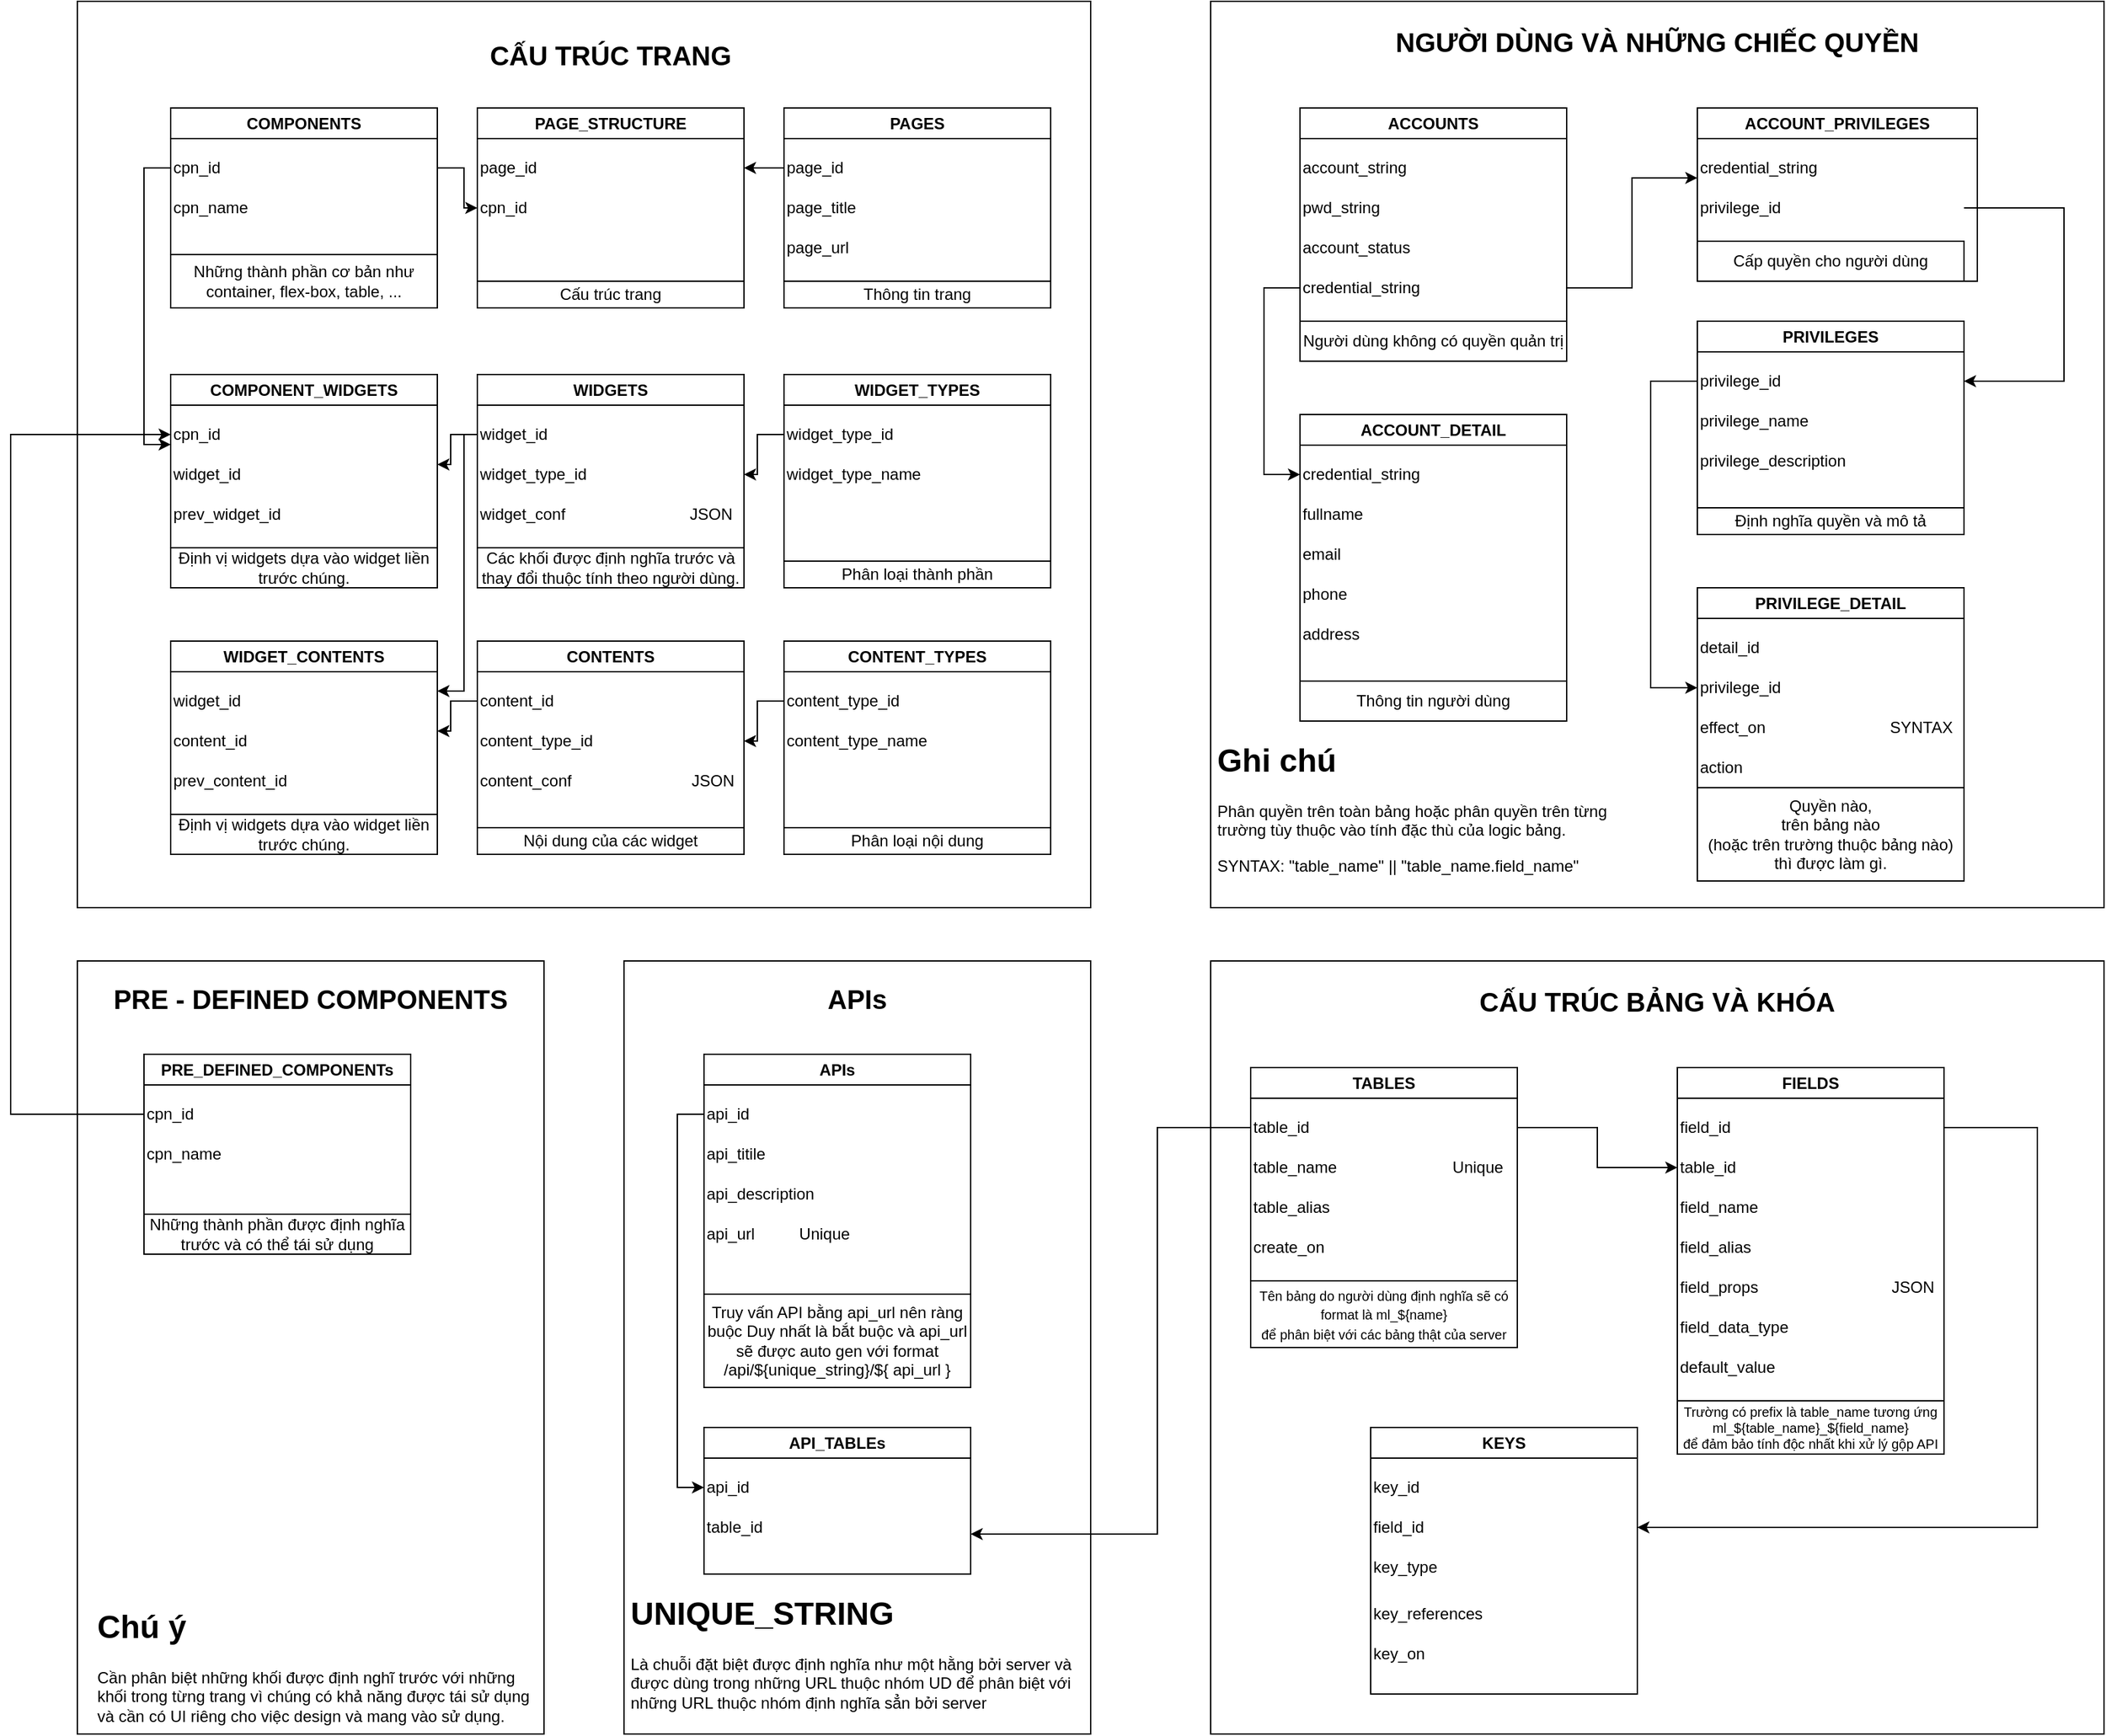<mxfile version="20.8.4" type="github">
  <diagram id="C5RBs43oDa-KdzZeNtuy" name="Page-1">
    <mxGraphModel dx="2199" dy="2005" grid="1" gridSize="10" guides="1" tooltips="1" connect="1" arrows="1" fold="1" page="1" pageScale="1" pageWidth="827" pageHeight="1169" math="0" shadow="0">
      <root>
        <mxCell id="WIyWlLk6GJQsqaUBKTNV-0" />
        <mxCell id="WIyWlLk6GJQsqaUBKTNV-1" parent="WIyWlLk6GJQsqaUBKTNV-0" />
        <mxCell id="a6kdlHemP9lZWiBOAB_l-160" value="" style="rounded=0;whiteSpace=wrap;html=1;fontSize=12;" vertex="1" parent="WIyWlLk6GJQsqaUBKTNV-1">
          <mxGeometry x="-130" y="240" width="350" height="580" as="geometry" />
        </mxCell>
        <mxCell id="a6kdlHemP9lZWiBOAB_l-100" value="" style="rounded=0;whiteSpace=wrap;html=1;fontSize=12;" vertex="1" parent="WIyWlLk6GJQsqaUBKTNV-1">
          <mxGeometry x="720" y="-480" width="670" height="680" as="geometry" />
        </mxCell>
        <mxCell id="a6kdlHemP9lZWiBOAB_l-58" value="" style="rounded=0;whiteSpace=wrap;html=1;" vertex="1" parent="WIyWlLk6GJQsqaUBKTNV-1">
          <mxGeometry x="-130" y="-480" width="760" height="680" as="geometry" />
        </mxCell>
        <mxCell id="a6kdlHemP9lZWiBOAB_l-1" value="PAGES" style="swimlane;whiteSpace=wrap;html=1;" vertex="1" parent="WIyWlLk6GJQsqaUBKTNV-1">
          <mxGeometry x="400" y="-400" width="200" height="130" as="geometry" />
        </mxCell>
        <mxCell id="a6kdlHemP9lZWiBOAB_l-2" value="page_id" style="text;html=1;strokeColor=none;fillColor=none;align=left;verticalAlign=middle;whiteSpace=wrap;rounded=0;" vertex="1" parent="a6kdlHemP9lZWiBOAB_l-1">
          <mxGeometry y="30" width="190" height="30" as="geometry" />
        </mxCell>
        <mxCell id="a6kdlHemP9lZWiBOAB_l-4" value="page_title" style="text;html=1;strokeColor=none;fillColor=none;align=left;verticalAlign=middle;whiteSpace=wrap;rounded=0;" vertex="1" parent="a6kdlHemP9lZWiBOAB_l-1">
          <mxGeometry y="60" width="190" height="30" as="geometry" />
        </mxCell>
        <mxCell id="a6kdlHemP9lZWiBOAB_l-5" value="page_url" style="text;html=1;strokeColor=none;fillColor=none;align=left;verticalAlign=middle;whiteSpace=wrap;rounded=0;" vertex="1" parent="a6kdlHemP9lZWiBOAB_l-1">
          <mxGeometry y="90" width="190" height="30" as="geometry" />
        </mxCell>
        <mxCell id="a6kdlHemP9lZWiBOAB_l-7" value="Thông tin trang" style="rounded=0;whiteSpace=wrap;html=1;" vertex="1" parent="WIyWlLk6GJQsqaUBKTNV-1">
          <mxGeometry x="400" y="-270" width="200" height="20" as="geometry" />
        </mxCell>
        <mxCell id="a6kdlHemP9lZWiBOAB_l-8" value="COMPONENTS" style="swimlane;whiteSpace=wrap;html=1;" vertex="1" parent="WIyWlLk6GJQsqaUBKTNV-1">
          <mxGeometry x="-60" y="-400" width="200" height="150" as="geometry" />
        </mxCell>
        <mxCell id="a6kdlHemP9lZWiBOAB_l-9" value="cpn_id" style="text;html=1;strokeColor=none;fillColor=none;align=left;verticalAlign=middle;whiteSpace=wrap;rounded=0;" vertex="1" parent="a6kdlHemP9lZWiBOAB_l-8">
          <mxGeometry y="30" width="200" height="30" as="geometry" />
        </mxCell>
        <mxCell id="a6kdlHemP9lZWiBOAB_l-10" value="cpn_name" style="text;html=1;strokeColor=none;fillColor=none;align=left;verticalAlign=middle;whiteSpace=wrap;rounded=0;" vertex="1" parent="a6kdlHemP9lZWiBOAB_l-8">
          <mxGeometry y="60" width="60" height="30" as="geometry" />
        </mxCell>
        <mxCell id="a6kdlHemP9lZWiBOAB_l-11" value="Những thành phần cơ bản như container, flex-box, table, ..." style="rounded=0;whiteSpace=wrap;html=1;" vertex="1" parent="WIyWlLk6GJQsqaUBKTNV-1">
          <mxGeometry x="-60" y="-290" width="200" height="40" as="geometry" />
        </mxCell>
        <mxCell id="a6kdlHemP9lZWiBOAB_l-12" value="COMPONENT_WIDGETS" style="swimlane;whiteSpace=wrap;html=1;" vertex="1" parent="WIyWlLk6GJQsqaUBKTNV-1">
          <mxGeometry x="-60" y="-200" width="200" height="160" as="geometry" />
        </mxCell>
        <mxCell id="a6kdlHemP9lZWiBOAB_l-13" value="cpn_id" style="text;html=1;strokeColor=none;fillColor=none;align=left;verticalAlign=middle;whiteSpace=wrap;rounded=0;" vertex="1" parent="a6kdlHemP9lZWiBOAB_l-12">
          <mxGeometry y="30" width="200" height="30" as="geometry" />
        </mxCell>
        <mxCell id="a6kdlHemP9lZWiBOAB_l-14" value="widget_id" style="text;html=1;strokeColor=none;fillColor=none;align=left;verticalAlign=middle;whiteSpace=wrap;rounded=0;" vertex="1" parent="a6kdlHemP9lZWiBOAB_l-12">
          <mxGeometry y="60" width="200" height="30" as="geometry" />
        </mxCell>
        <mxCell id="a6kdlHemP9lZWiBOAB_l-27" value="prev_widget_id" style="text;html=1;strokeColor=none;fillColor=none;align=left;verticalAlign=middle;whiteSpace=wrap;rounded=0;" vertex="1" parent="a6kdlHemP9lZWiBOAB_l-12">
          <mxGeometry y="90" width="200" height="30" as="geometry" />
        </mxCell>
        <mxCell id="a6kdlHemP9lZWiBOAB_l-28" value="Định vị widgets dựa vào widget liền trước chúng." style="rounded=0;whiteSpace=wrap;html=1;" vertex="1" parent="a6kdlHemP9lZWiBOAB_l-12">
          <mxGeometry y="130" width="200" height="30" as="geometry" />
        </mxCell>
        <mxCell id="a6kdlHemP9lZWiBOAB_l-16" value="WIDGETS" style="swimlane;whiteSpace=wrap;html=1;" vertex="1" parent="WIyWlLk6GJQsqaUBKTNV-1">
          <mxGeometry x="170" y="-200" width="200" height="160" as="geometry" />
        </mxCell>
        <mxCell id="a6kdlHemP9lZWiBOAB_l-17" value="widget_id" style="text;html=1;strokeColor=none;fillColor=none;align=left;verticalAlign=middle;whiteSpace=wrap;rounded=0;" vertex="1" parent="a6kdlHemP9lZWiBOAB_l-16">
          <mxGeometry y="30" width="200" height="30" as="geometry" />
        </mxCell>
        <mxCell id="a6kdlHemP9lZWiBOAB_l-18" value="widget_type_id" style="text;html=1;strokeColor=none;fillColor=none;align=left;verticalAlign=middle;whiteSpace=wrap;rounded=0;" vertex="1" parent="a6kdlHemP9lZWiBOAB_l-16">
          <mxGeometry y="60" width="200" height="30" as="geometry" />
        </mxCell>
        <mxCell id="a6kdlHemP9lZWiBOAB_l-19" value="widget_conf&amp;nbsp; &amp;nbsp; &amp;nbsp; &amp;nbsp; &amp;nbsp; &amp;nbsp; &amp;nbsp; &amp;nbsp; &amp;nbsp; &amp;nbsp; &amp;nbsp; &amp;nbsp; &amp;nbsp; &amp;nbsp; JSON" style="text;html=1;strokeColor=none;fillColor=none;align=left;verticalAlign=middle;whiteSpace=wrap;rounded=0;" vertex="1" parent="a6kdlHemP9lZWiBOAB_l-16">
          <mxGeometry y="90" width="200" height="30" as="geometry" />
        </mxCell>
        <mxCell id="a6kdlHemP9lZWiBOAB_l-37" value="Các khối được định nghĩa trước và thay đổi thuộc tính theo người dùng." style="rounded=0;whiteSpace=wrap;html=1;" vertex="1" parent="a6kdlHemP9lZWiBOAB_l-16">
          <mxGeometry y="130" width="200" height="30" as="geometry" />
        </mxCell>
        <mxCell id="a6kdlHemP9lZWiBOAB_l-20" value="WIDGET_TYPES" style="swimlane;whiteSpace=wrap;html=1;" vertex="1" parent="WIyWlLk6GJQsqaUBKTNV-1">
          <mxGeometry x="400" y="-200" width="200" height="160" as="geometry" />
        </mxCell>
        <mxCell id="a6kdlHemP9lZWiBOAB_l-21" value="widget_type_id" style="text;html=1;strokeColor=none;fillColor=none;align=left;verticalAlign=middle;whiteSpace=wrap;rounded=0;" vertex="1" parent="a6kdlHemP9lZWiBOAB_l-20">
          <mxGeometry y="30" width="200" height="30" as="geometry" />
        </mxCell>
        <mxCell id="a6kdlHemP9lZWiBOAB_l-22" value="widget_type_name" style="text;html=1;strokeColor=none;fillColor=none;align=left;verticalAlign=middle;whiteSpace=wrap;rounded=0;" vertex="1" parent="a6kdlHemP9lZWiBOAB_l-20">
          <mxGeometry y="60" width="200" height="30" as="geometry" />
        </mxCell>
        <mxCell id="a6kdlHemP9lZWiBOAB_l-25" value="Phân loại thành phần" style="rounded=0;whiteSpace=wrap;html=1;" vertex="1" parent="a6kdlHemP9lZWiBOAB_l-20">
          <mxGeometry y="140" width="200" height="20" as="geometry" />
        </mxCell>
        <mxCell id="a6kdlHemP9lZWiBOAB_l-29" value="PAGE_STRUCTURE" style="swimlane;whiteSpace=wrap;html=1;" vertex="1" parent="WIyWlLk6GJQsqaUBKTNV-1">
          <mxGeometry x="170" y="-400" width="200" height="150" as="geometry" />
        </mxCell>
        <mxCell id="a6kdlHemP9lZWiBOAB_l-30" value="page_id" style="text;html=1;strokeColor=none;fillColor=none;align=left;verticalAlign=middle;whiteSpace=wrap;rounded=0;" vertex="1" parent="a6kdlHemP9lZWiBOAB_l-29">
          <mxGeometry y="30" width="200" height="30" as="geometry" />
        </mxCell>
        <mxCell id="a6kdlHemP9lZWiBOAB_l-31" value="cpn_id" style="text;html=1;strokeColor=none;fillColor=none;align=left;verticalAlign=middle;whiteSpace=wrap;rounded=0;" vertex="1" parent="a6kdlHemP9lZWiBOAB_l-29">
          <mxGeometry y="60" width="200" height="30" as="geometry" />
        </mxCell>
        <mxCell id="a6kdlHemP9lZWiBOAB_l-62" value="Cấu trúc trang" style="rounded=0;whiteSpace=wrap;html=1;" vertex="1" parent="a6kdlHemP9lZWiBOAB_l-29">
          <mxGeometry y="130" width="200" height="20" as="geometry" />
        </mxCell>
        <mxCell id="a6kdlHemP9lZWiBOAB_l-32" value="CONTENTS" style="swimlane;whiteSpace=wrap;html=1;" vertex="1" parent="WIyWlLk6GJQsqaUBKTNV-1">
          <mxGeometry x="170" width="200" height="160" as="geometry" />
        </mxCell>
        <mxCell id="a6kdlHemP9lZWiBOAB_l-33" value="content_id" style="text;html=1;strokeColor=none;fillColor=none;align=left;verticalAlign=middle;whiteSpace=wrap;rounded=0;" vertex="1" parent="a6kdlHemP9lZWiBOAB_l-32">
          <mxGeometry y="30" width="200" height="30" as="geometry" />
        </mxCell>
        <mxCell id="a6kdlHemP9lZWiBOAB_l-34" value="content_type_id" style="text;html=1;strokeColor=none;fillColor=none;align=left;verticalAlign=middle;whiteSpace=wrap;rounded=0;" vertex="1" parent="a6kdlHemP9lZWiBOAB_l-32">
          <mxGeometry y="60" width="200" height="30" as="geometry" />
        </mxCell>
        <mxCell id="a6kdlHemP9lZWiBOAB_l-35" value="content_conf&amp;nbsp; &amp;nbsp; &amp;nbsp; &amp;nbsp; &amp;nbsp; &amp;nbsp; &amp;nbsp; &amp;nbsp; &amp;nbsp; &amp;nbsp; &amp;nbsp; &amp;nbsp; &amp;nbsp; &amp;nbsp;JSON" style="text;html=1;strokeColor=none;fillColor=none;align=left;verticalAlign=middle;whiteSpace=wrap;rounded=0;" vertex="1" parent="a6kdlHemP9lZWiBOAB_l-32">
          <mxGeometry y="90" width="200" height="30" as="geometry" />
        </mxCell>
        <mxCell id="a6kdlHemP9lZWiBOAB_l-43" value="Nội dung của các widget" style="rounded=0;whiteSpace=wrap;html=1;" vertex="1" parent="a6kdlHemP9lZWiBOAB_l-32">
          <mxGeometry y="140" width="200" height="20" as="geometry" />
        </mxCell>
        <mxCell id="a6kdlHemP9lZWiBOAB_l-38" value="CONTENT_TYPES" style="swimlane;whiteSpace=wrap;html=1;" vertex="1" parent="WIyWlLk6GJQsqaUBKTNV-1">
          <mxGeometry x="400" width="200" height="160" as="geometry" />
        </mxCell>
        <mxCell id="a6kdlHemP9lZWiBOAB_l-39" value="content_type_id" style="text;html=1;strokeColor=none;fillColor=none;align=left;verticalAlign=middle;whiteSpace=wrap;rounded=0;" vertex="1" parent="a6kdlHemP9lZWiBOAB_l-38">
          <mxGeometry y="30" width="200" height="30" as="geometry" />
        </mxCell>
        <mxCell id="a6kdlHemP9lZWiBOAB_l-40" value="content_type_name" style="text;html=1;strokeColor=none;fillColor=none;align=left;verticalAlign=middle;whiteSpace=wrap;rounded=0;" vertex="1" parent="a6kdlHemP9lZWiBOAB_l-38">
          <mxGeometry y="60" width="200" height="30" as="geometry" />
        </mxCell>
        <mxCell id="a6kdlHemP9lZWiBOAB_l-41" value="Phân loại nội dung" style="rounded=0;whiteSpace=wrap;html=1;" vertex="1" parent="a6kdlHemP9lZWiBOAB_l-38">
          <mxGeometry y="140" width="200" height="20" as="geometry" />
        </mxCell>
        <mxCell id="a6kdlHemP9lZWiBOAB_l-44" value="WIDGET_CONTENTS" style="swimlane;whiteSpace=wrap;html=1;" vertex="1" parent="WIyWlLk6GJQsqaUBKTNV-1">
          <mxGeometry x="-60" width="200" height="160" as="geometry" />
        </mxCell>
        <mxCell id="a6kdlHemP9lZWiBOAB_l-45" value="widget_id" style="text;html=1;strokeColor=none;fillColor=none;align=left;verticalAlign=middle;whiteSpace=wrap;rounded=0;" vertex="1" parent="a6kdlHemP9lZWiBOAB_l-44">
          <mxGeometry y="30" width="200" height="30" as="geometry" />
        </mxCell>
        <mxCell id="a6kdlHemP9lZWiBOAB_l-46" value="content_id" style="text;html=1;strokeColor=none;fillColor=none;align=left;verticalAlign=middle;whiteSpace=wrap;rounded=0;" vertex="1" parent="a6kdlHemP9lZWiBOAB_l-44">
          <mxGeometry y="60" width="200" height="30" as="geometry" />
        </mxCell>
        <mxCell id="a6kdlHemP9lZWiBOAB_l-47" value="prev_content_id" style="text;html=1;strokeColor=none;fillColor=none;align=left;verticalAlign=middle;whiteSpace=wrap;rounded=0;" vertex="1" parent="a6kdlHemP9lZWiBOAB_l-44">
          <mxGeometry y="90" width="200" height="30" as="geometry" />
        </mxCell>
        <mxCell id="a6kdlHemP9lZWiBOAB_l-48" value="Định vị widgets dựa vào widget liền trước chúng." style="rounded=0;whiteSpace=wrap;html=1;" vertex="1" parent="a6kdlHemP9lZWiBOAB_l-44">
          <mxGeometry y="130" width="200" height="30" as="geometry" />
        </mxCell>
        <mxCell id="a6kdlHemP9lZWiBOAB_l-50" style="edgeStyle=orthogonalEdgeStyle;rounded=0;orthogonalLoop=1;jettySize=auto;html=1;" edge="1" parent="WIyWlLk6GJQsqaUBKTNV-1" source="a6kdlHemP9lZWiBOAB_l-2" target="a6kdlHemP9lZWiBOAB_l-30">
          <mxGeometry relative="1" as="geometry" />
        </mxCell>
        <mxCell id="a6kdlHemP9lZWiBOAB_l-51" style="edgeStyle=orthogonalEdgeStyle;rounded=0;orthogonalLoop=1;jettySize=auto;html=1;" edge="1" parent="WIyWlLk6GJQsqaUBKTNV-1" source="a6kdlHemP9lZWiBOAB_l-9" target="a6kdlHemP9lZWiBOAB_l-31">
          <mxGeometry relative="1" as="geometry" />
        </mxCell>
        <mxCell id="a6kdlHemP9lZWiBOAB_l-52" style="edgeStyle=orthogonalEdgeStyle;rounded=0;orthogonalLoop=1;jettySize=auto;html=1;entryX=0;entryY=0.75;entryDx=0;entryDy=0;" edge="1" parent="WIyWlLk6GJQsqaUBKTNV-1" source="a6kdlHemP9lZWiBOAB_l-9" target="a6kdlHemP9lZWiBOAB_l-13">
          <mxGeometry relative="1" as="geometry">
            <Array as="points">
              <mxPoint x="-80" y="-355" />
              <mxPoint x="-80" y="-148" />
            </Array>
          </mxGeometry>
        </mxCell>
        <mxCell id="a6kdlHemP9lZWiBOAB_l-53" style="edgeStyle=orthogonalEdgeStyle;rounded=0;orthogonalLoop=1;jettySize=auto;html=1;entryX=1;entryY=0.25;entryDx=0;entryDy=0;" edge="1" parent="WIyWlLk6GJQsqaUBKTNV-1" source="a6kdlHemP9lZWiBOAB_l-17" target="a6kdlHemP9lZWiBOAB_l-14">
          <mxGeometry relative="1" as="geometry" />
        </mxCell>
        <mxCell id="a6kdlHemP9lZWiBOAB_l-54" style="edgeStyle=orthogonalEdgeStyle;rounded=0;orthogonalLoop=1;jettySize=auto;html=1;entryX=1;entryY=0.5;entryDx=0;entryDy=0;" edge="1" parent="WIyWlLk6GJQsqaUBKTNV-1" source="a6kdlHemP9lZWiBOAB_l-21" target="a6kdlHemP9lZWiBOAB_l-18">
          <mxGeometry relative="1" as="geometry" />
        </mxCell>
        <mxCell id="a6kdlHemP9lZWiBOAB_l-55" style="edgeStyle=orthogonalEdgeStyle;rounded=0;orthogonalLoop=1;jettySize=auto;html=1;entryX=1;entryY=0.25;entryDx=0;entryDy=0;" edge="1" parent="WIyWlLk6GJQsqaUBKTNV-1" source="a6kdlHemP9lZWiBOAB_l-17" target="a6kdlHemP9lZWiBOAB_l-45">
          <mxGeometry relative="1" as="geometry">
            <Array as="points">
              <mxPoint x="160" y="-155" />
              <mxPoint x="160" y="38" />
            </Array>
          </mxGeometry>
        </mxCell>
        <mxCell id="a6kdlHemP9lZWiBOAB_l-56" style="edgeStyle=orthogonalEdgeStyle;rounded=0;orthogonalLoop=1;jettySize=auto;html=1;entryX=1;entryY=0.25;entryDx=0;entryDy=0;" edge="1" parent="WIyWlLk6GJQsqaUBKTNV-1" source="a6kdlHemP9lZWiBOAB_l-33" target="a6kdlHemP9lZWiBOAB_l-46">
          <mxGeometry relative="1" as="geometry" />
        </mxCell>
        <mxCell id="a6kdlHemP9lZWiBOAB_l-57" style="edgeStyle=orthogonalEdgeStyle;rounded=0;orthogonalLoop=1;jettySize=auto;html=1;entryX=1;entryY=0.5;entryDx=0;entryDy=0;" edge="1" parent="WIyWlLk6GJQsqaUBKTNV-1" source="a6kdlHemP9lZWiBOAB_l-39" target="a6kdlHemP9lZWiBOAB_l-34">
          <mxGeometry relative="1" as="geometry" />
        </mxCell>
        <mxCell id="a6kdlHemP9lZWiBOAB_l-59" value="&lt;b&gt;&lt;font style=&quot;font-size: 20px;&quot;&gt;CẤU TRÚC TRANG&lt;/font&gt;&lt;/b&gt;" style="text;html=1;strokeColor=none;fillColor=none;align=center;verticalAlign=middle;whiteSpace=wrap;rounded=0;" vertex="1" parent="WIyWlLk6GJQsqaUBKTNV-1">
          <mxGeometry x="-80" y="-470" width="700" height="60" as="geometry" />
        </mxCell>
        <mxCell id="a6kdlHemP9lZWiBOAB_l-64" value="ACCOUNTS" style="swimlane;whiteSpace=wrap;html=1;fontSize=12;" vertex="1" parent="WIyWlLk6GJQsqaUBKTNV-1">
          <mxGeometry x="787" y="-400" width="200" height="190" as="geometry" />
        </mxCell>
        <mxCell id="a6kdlHemP9lZWiBOAB_l-65" value="account_string" style="text;html=1;strokeColor=none;fillColor=none;align=left;verticalAlign=middle;whiteSpace=wrap;rounded=0;fontSize=12;" vertex="1" parent="a6kdlHemP9lZWiBOAB_l-64">
          <mxGeometry y="30" width="200" height="30" as="geometry" />
        </mxCell>
        <mxCell id="a6kdlHemP9lZWiBOAB_l-66" value="pwd_string" style="text;html=1;strokeColor=none;fillColor=none;align=left;verticalAlign=middle;whiteSpace=wrap;rounded=0;fontSize=12;" vertex="1" parent="a6kdlHemP9lZWiBOAB_l-64">
          <mxGeometry y="60" width="200" height="30" as="geometry" />
        </mxCell>
        <mxCell id="a6kdlHemP9lZWiBOAB_l-67" value="account_status" style="text;html=1;strokeColor=none;fillColor=none;align=left;verticalAlign=middle;whiteSpace=wrap;rounded=0;fontSize=12;" vertex="1" parent="a6kdlHemP9lZWiBOAB_l-64">
          <mxGeometry y="90" width="200" height="30" as="geometry" />
        </mxCell>
        <mxCell id="a6kdlHemP9lZWiBOAB_l-84" value="credential_string" style="text;html=1;strokeColor=none;fillColor=none;align=left;verticalAlign=middle;whiteSpace=wrap;rounded=0;fontSize=12;" vertex="1" parent="a6kdlHemP9lZWiBOAB_l-64">
          <mxGeometry y="120" width="200" height="30" as="geometry" />
        </mxCell>
        <mxCell id="a6kdlHemP9lZWiBOAB_l-68" value="Người dùng không có quyền quản trị" style="rounded=0;whiteSpace=wrap;html=1;fontSize=12;" vertex="1" parent="a6kdlHemP9lZWiBOAB_l-64">
          <mxGeometry y="160" width="200" height="30" as="geometry" />
        </mxCell>
        <mxCell id="a6kdlHemP9lZWiBOAB_l-69" value="PRIVILEGES" style="swimlane;whiteSpace=wrap;html=1;fontSize=12;" vertex="1" parent="WIyWlLk6GJQsqaUBKTNV-1">
          <mxGeometry x="1085" y="-240" width="200" height="160" as="geometry" />
        </mxCell>
        <mxCell id="a6kdlHemP9lZWiBOAB_l-70" value="privilege_id" style="text;html=1;strokeColor=none;fillColor=none;align=left;verticalAlign=middle;whiteSpace=wrap;rounded=0;fontSize=12;" vertex="1" parent="a6kdlHemP9lZWiBOAB_l-69">
          <mxGeometry y="30" width="200" height="30" as="geometry" />
        </mxCell>
        <mxCell id="a6kdlHemP9lZWiBOAB_l-72" value="privilege_name" style="text;html=1;strokeColor=none;fillColor=none;align=left;verticalAlign=middle;whiteSpace=wrap;rounded=0;fontSize=12;" vertex="1" parent="a6kdlHemP9lZWiBOAB_l-69">
          <mxGeometry y="60" width="200" height="30" as="geometry" />
        </mxCell>
        <mxCell id="a6kdlHemP9lZWiBOAB_l-73" value="privilege_description" style="text;html=1;strokeColor=none;fillColor=none;align=left;verticalAlign=middle;whiteSpace=wrap;rounded=0;fontSize=12;" vertex="1" parent="a6kdlHemP9lZWiBOAB_l-69">
          <mxGeometry y="90" width="200" height="30" as="geometry" />
        </mxCell>
        <mxCell id="a6kdlHemP9lZWiBOAB_l-74" value="Định nghĩa quyền và mô tả" style="rounded=0;whiteSpace=wrap;html=1;fontSize=12;" vertex="1" parent="a6kdlHemP9lZWiBOAB_l-69">
          <mxGeometry y="140" width="200" height="20" as="geometry" />
        </mxCell>
        <mxCell id="a6kdlHemP9lZWiBOAB_l-75" value="PRIVILEGE_DETAIL" style="swimlane;whiteSpace=wrap;html=1;fontSize=12;" vertex="1" parent="WIyWlLk6GJQsqaUBKTNV-1">
          <mxGeometry x="1085" y="-40" width="200" height="220" as="geometry" />
        </mxCell>
        <mxCell id="a6kdlHemP9lZWiBOAB_l-76" value="privilege_id" style="text;html=1;strokeColor=none;fillColor=none;align=left;verticalAlign=middle;whiteSpace=wrap;rounded=0;fontSize=12;" vertex="1" parent="a6kdlHemP9lZWiBOAB_l-75">
          <mxGeometry y="60" width="200" height="30" as="geometry" />
        </mxCell>
        <mxCell id="a6kdlHemP9lZWiBOAB_l-77" value="effect_on&amp;nbsp; &amp;nbsp; &amp;nbsp; &amp;nbsp; &amp;nbsp; &amp;nbsp; &amp;nbsp; &amp;nbsp; &amp;nbsp; &amp;nbsp; &amp;nbsp; &amp;nbsp; &amp;nbsp; &amp;nbsp; SYNTAX" style="text;html=1;strokeColor=none;fillColor=none;align=left;verticalAlign=middle;whiteSpace=wrap;rounded=0;fontSize=12;" vertex="1" parent="a6kdlHemP9lZWiBOAB_l-75">
          <mxGeometry y="90" width="200" height="30" as="geometry" />
        </mxCell>
        <mxCell id="a6kdlHemP9lZWiBOAB_l-78" value="action" style="text;html=1;strokeColor=none;fillColor=none;align=left;verticalAlign=middle;whiteSpace=wrap;rounded=0;fontSize=12;" vertex="1" parent="a6kdlHemP9lZWiBOAB_l-75">
          <mxGeometry y="120" width="200" height="30" as="geometry" />
        </mxCell>
        <mxCell id="a6kdlHemP9lZWiBOAB_l-79" value="Quyền nào, &lt;br&gt;trên bảng nào &lt;br&gt;(hoặc trên trường thuộc bảng nào) &lt;br&gt;thì được làm gì." style="rounded=0;whiteSpace=wrap;html=1;fontSize=12;" vertex="1" parent="a6kdlHemP9lZWiBOAB_l-75">
          <mxGeometry y="150" width="200" height="70" as="geometry" />
        </mxCell>
        <mxCell id="a6kdlHemP9lZWiBOAB_l-88" value="detail_id" style="text;html=1;strokeColor=none;fillColor=none;align=left;verticalAlign=middle;whiteSpace=wrap;rounded=0;fontSize=12;" vertex="1" parent="a6kdlHemP9lZWiBOAB_l-75">
          <mxGeometry y="30" width="200" height="30" as="geometry" />
        </mxCell>
        <mxCell id="a6kdlHemP9lZWiBOAB_l-80" value="ACCOUNT_PRIVILEGES" style="swimlane;whiteSpace=wrap;html=1;fontSize=12;" vertex="1" parent="WIyWlLk6GJQsqaUBKTNV-1">
          <mxGeometry x="1085" y="-400" width="210" height="130" as="geometry" />
        </mxCell>
        <mxCell id="a6kdlHemP9lZWiBOAB_l-81" value="credential_string" style="text;html=1;strokeColor=none;fillColor=none;align=left;verticalAlign=middle;whiteSpace=wrap;rounded=0;fontSize=12;" vertex="1" parent="a6kdlHemP9lZWiBOAB_l-80">
          <mxGeometry y="30" width="200" height="30" as="geometry" />
        </mxCell>
        <mxCell id="a6kdlHemP9lZWiBOAB_l-82" value="privilege_id" style="text;html=1;strokeColor=none;fillColor=none;align=left;verticalAlign=middle;whiteSpace=wrap;rounded=0;fontSize=12;" vertex="1" parent="a6kdlHemP9lZWiBOAB_l-80">
          <mxGeometry y="60" width="200" height="30" as="geometry" />
        </mxCell>
        <mxCell id="a6kdlHemP9lZWiBOAB_l-85" value="Cấp quyền cho người dùng" style="rounded=0;whiteSpace=wrap;html=1;fontSize=12;" vertex="1" parent="a6kdlHemP9lZWiBOAB_l-80">
          <mxGeometry y="100" width="200" height="30" as="geometry" />
        </mxCell>
        <mxCell id="a6kdlHemP9lZWiBOAB_l-86" style="edgeStyle=orthogonalEdgeStyle;rounded=0;orthogonalLoop=1;jettySize=auto;html=1;entryX=0;entryY=0.75;entryDx=0;entryDy=0;fontSize=12;" edge="1" parent="WIyWlLk6GJQsqaUBKTNV-1" source="a6kdlHemP9lZWiBOAB_l-84" target="a6kdlHemP9lZWiBOAB_l-81">
          <mxGeometry relative="1" as="geometry" />
        </mxCell>
        <mxCell id="a6kdlHemP9lZWiBOAB_l-89" style="edgeStyle=orthogonalEdgeStyle;rounded=0;orthogonalLoop=1;jettySize=auto;html=1;entryX=1;entryY=0.5;entryDx=0;entryDy=0;fontSize=12;" edge="1" parent="WIyWlLk6GJQsqaUBKTNV-1" source="a6kdlHemP9lZWiBOAB_l-82" target="a6kdlHemP9lZWiBOAB_l-70">
          <mxGeometry relative="1" as="geometry">
            <Array as="points">
              <mxPoint x="1360" y="-325" />
              <mxPoint x="1360" y="-195" />
            </Array>
          </mxGeometry>
        </mxCell>
        <mxCell id="a6kdlHemP9lZWiBOAB_l-90" value="ACCOUNT_DETAIL" style="swimlane;whiteSpace=wrap;html=1;fontSize=12;" vertex="1" parent="WIyWlLk6GJQsqaUBKTNV-1">
          <mxGeometry x="787" y="-170" width="200" height="230" as="geometry" />
        </mxCell>
        <mxCell id="a6kdlHemP9lZWiBOAB_l-91" value="credential_string" style="text;html=1;strokeColor=none;fillColor=none;align=left;verticalAlign=middle;whiteSpace=wrap;rounded=0;fontSize=12;" vertex="1" parent="a6kdlHemP9lZWiBOAB_l-90">
          <mxGeometry y="30" width="200" height="30" as="geometry" />
        </mxCell>
        <mxCell id="a6kdlHemP9lZWiBOAB_l-92" value="email" style="text;html=1;strokeColor=none;fillColor=none;align=left;verticalAlign=middle;whiteSpace=wrap;rounded=0;fontSize=12;" vertex="1" parent="a6kdlHemP9lZWiBOAB_l-90">
          <mxGeometry y="90" width="200" height="30" as="geometry" />
        </mxCell>
        <mxCell id="a6kdlHemP9lZWiBOAB_l-93" value="phone" style="text;html=1;strokeColor=none;fillColor=none;align=left;verticalAlign=middle;whiteSpace=wrap;rounded=0;fontSize=12;" vertex="1" parent="a6kdlHemP9lZWiBOAB_l-90">
          <mxGeometry y="120" width="200" height="30" as="geometry" />
        </mxCell>
        <mxCell id="a6kdlHemP9lZWiBOAB_l-94" value="address" style="text;html=1;strokeColor=none;fillColor=none;align=left;verticalAlign=middle;whiteSpace=wrap;rounded=0;fontSize=12;" vertex="1" parent="a6kdlHemP9lZWiBOAB_l-90">
          <mxGeometry y="150" width="200" height="30" as="geometry" />
        </mxCell>
        <mxCell id="a6kdlHemP9lZWiBOAB_l-95" value="Thông tin người dùng" style="rounded=0;whiteSpace=wrap;html=1;fontSize=12;" vertex="1" parent="a6kdlHemP9lZWiBOAB_l-90">
          <mxGeometry y="200" width="200" height="30" as="geometry" />
        </mxCell>
        <mxCell id="a6kdlHemP9lZWiBOAB_l-98" value="fullname" style="text;html=1;strokeColor=none;fillColor=none;align=left;verticalAlign=middle;whiteSpace=wrap;rounded=0;fontSize=12;" vertex="1" parent="a6kdlHemP9lZWiBOAB_l-90">
          <mxGeometry y="60" width="200" height="30" as="geometry" />
        </mxCell>
        <mxCell id="a6kdlHemP9lZWiBOAB_l-99" style="edgeStyle=orthogonalEdgeStyle;rounded=0;orthogonalLoop=1;jettySize=auto;html=1;entryX=0;entryY=0.5;entryDx=0;entryDy=0;fontSize=12;" edge="1" parent="WIyWlLk6GJQsqaUBKTNV-1" source="a6kdlHemP9lZWiBOAB_l-84" target="a6kdlHemP9lZWiBOAB_l-91">
          <mxGeometry relative="1" as="geometry">
            <Array as="points">
              <mxPoint x="760" y="-265" />
              <mxPoint x="760" y="-125" />
            </Array>
          </mxGeometry>
        </mxCell>
        <mxCell id="a6kdlHemP9lZWiBOAB_l-102" style="edgeStyle=orthogonalEdgeStyle;rounded=0;orthogonalLoop=1;jettySize=auto;html=1;entryX=0;entryY=0.5;entryDx=0;entryDy=0;fontSize=12;" edge="1" parent="WIyWlLk6GJQsqaUBKTNV-1" source="a6kdlHemP9lZWiBOAB_l-70" target="a6kdlHemP9lZWiBOAB_l-76">
          <mxGeometry relative="1" as="geometry">
            <Array as="points">
              <mxPoint x="1050" y="-195" />
              <mxPoint x="1050" y="35" />
            </Array>
          </mxGeometry>
        </mxCell>
        <mxCell id="a6kdlHemP9lZWiBOAB_l-103" value="&lt;b&gt;&lt;font style=&quot;font-size: 20px;&quot;&gt;NGƯỜI DÙNG VÀ NHỮNG CHIẾC QUYỀN&lt;/font&gt;&lt;/b&gt;" style="text;html=1;strokeColor=none;fillColor=none;align=center;verticalAlign=middle;whiteSpace=wrap;rounded=0;" vertex="1" parent="WIyWlLk6GJQsqaUBKTNV-1">
          <mxGeometry x="720" y="-480" width="670" height="60" as="geometry" />
        </mxCell>
        <mxCell id="a6kdlHemP9lZWiBOAB_l-104" value="&lt;h1&gt;Ghi chú&lt;/h1&gt;&lt;p&gt;Phân quyền trên toàn bảng hoặc&amp;nbsp;&lt;span style=&quot;background-color: initial;&quot;&gt;phân quyền trên từng trường tùy thuộc vào tính đặc thù của logic bảng.&lt;/span&gt;&lt;/p&gt;&lt;p&gt;SYNTAX: &quot;table_name&quot; || &quot;table_name.field_name&quot;&amp;nbsp;&lt;/p&gt;" style="text;html=1;strokeColor=none;fillColor=none;spacing=5;spacingTop=-20;whiteSpace=wrap;overflow=hidden;rounded=0;fontSize=12;" vertex="1" parent="WIyWlLk6GJQsqaUBKTNV-1">
          <mxGeometry x="720" y="70" width="310" height="130" as="geometry" />
        </mxCell>
        <mxCell id="a6kdlHemP9lZWiBOAB_l-135" value="" style="rounded=0;whiteSpace=wrap;html=1;fontSize=12;container=0;" vertex="1" parent="WIyWlLk6GJQsqaUBKTNV-1">
          <mxGeometry x="280" y="240" width="350" height="580" as="geometry" />
        </mxCell>
        <mxCell id="a6kdlHemP9lZWiBOAB_l-123" value="API_TABLEs" style="swimlane;whiteSpace=wrap;html=1;fontSize=12;container=0;" vertex="1" parent="WIyWlLk6GJQsqaUBKTNV-1">
          <mxGeometry x="340" y="590" width="200" height="110" as="geometry" />
        </mxCell>
        <mxCell id="a6kdlHemP9lZWiBOAB_l-137" value="&lt;h1&gt;UNIQUE_STRING&lt;/h1&gt;&lt;div&gt;Là chuỗi đặt biệt được định nghĩa như một hằng bởi server và được dùng trong những URL thuộc nhóm UD để phân biệt với&lt;/div&gt;&lt;div&gt;những URL thuộc nhóm định nghĩa sẳn bởi server&lt;/div&gt;" style="text;html=1;strokeColor=none;fillColor=none;spacing=5;spacingTop=-20;whiteSpace=wrap;overflow=hidden;rounded=0;fontSize=12;container=0;" vertex="1" parent="WIyWlLk6GJQsqaUBKTNV-1">
          <mxGeometry x="280" y="710" width="350" height="100" as="geometry" />
        </mxCell>
        <mxCell id="a6kdlHemP9lZWiBOAB_l-124" value="table_id" style="text;html=1;strokeColor=none;fillColor=none;align=left;verticalAlign=middle;whiteSpace=wrap;rounded=0;fontSize=12;container=0;" vertex="1" parent="WIyWlLk6GJQsqaUBKTNV-1">
          <mxGeometry x="340" y="650" width="200" height="30" as="geometry" />
        </mxCell>
        <mxCell id="a6kdlHemP9lZWiBOAB_l-125" value="api_id" style="text;html=1;strokeColor=none;fillColor=none;align=left;verticalAlign=middle;whiteSpace=wrap;rounded=0;fontSize=12;container=0;" vertex="1" parent="WIyWlLk6GJQsqaUBKTNV-1">
          <mxGeometry x="340" y="620" width="200" height="30" as="geometry" />
        </mxCell>
        <mxCell id="a6kdlHemP9lZWiBOAB_l-60" value="" style="rounded=0;whiteSpace=wrap;html=1;fontSize=20;" vertex="1" parent="WIyWlLk6GJQsqaUBKTNV-1">
          <mxGeometry x="720" y="240" width="670" height="580" as="geometry" />
        </mxCell>
        <mxCell id="yKsZ2ul6wSMgrqFyh0IF-4" value="TABLES" style="swimlane;whiteSpace=wrap;html=1;" parent="WIyWlLk6GJQsqaUBKTNV-1" vertex="1">
          <mxGeometry x="750" y="320" width="200" height="210" as="geometry" />
        </mxCell>
        <mxCell id="yKsZ2ul6wSMgrqFyh0IF-5" value="table_id&lt;span style=&quot;white-space: pre;&quot;&gt; &lt;/span&gt;&lt;span style=&quot;white-space: pre;&quot;&gt; &lt;/span&gt;&lt;span style=&quot;white-space: pre;&quot;&gt; &lt;/span&gt;&lt;span style=&quot;white-space: pre;&quot;&gt; &lt;/span&gt;" style="text;html=1;strokeColor=none;fillColor=none;align=left;verticalAlign=middle;whiteSpace=wrap;rounded=0;" parent="yKsZ2ul6wSMgrqFyh0IF-4" vertex="1">
          <mxGeometry y="30" width="200" height="30" as="geometry" />
        </mxCell>
        <mxCell id="yKsZ2ul6wSMgrqFyh0IF-6" value="table_name&amp;nbsp; &amp;nbsp; &amp;nbsp; &amp;nbsp; &amp;nbsp; &amp;nbsp; &amp;nbsp; &amp;nbsp; &amp;nbsp; &amp;nbsp; &amp;nbsp;&lt;span style=&quot;white-space: pre;&quot;&gt; &lt;/span&gt;&lt;span style=&quot;white-space: pre;&quot;&gt;    U&lt;/span&gt;nique" style="text;html=1;strokeColor=none;fillColor=none;align=left;verticalAlign=middle;whiteSpace=wrap;rounded=0;" parent="yKsZ2ul6wSMgrqFyh0IF-4" vertex="1">
          <mxGeometry y="60" width="200" height="30" as="geometry" />
        </mxCell>
        <mxCell id="yKsZ2ul6wSMgrqFyh0IF-7" value="table_alias" style="text;html=1;strokeColor=none;fillColor=none;align=left;verticalAlign=middle;whiteSpace=wrap;rounded=0;" parent="yKsZ2ul6wSMgrqFyh0IF-4" vertex="1">
          <mxGeometry y="90" width="200" height="30" as="geometry" />
        </mxCell>
        <mxCell id="yKsZ2ul6wSMgrqFyh0IF-8" value="create_on" style="text;html=1;strokeColor=none;fillColor=none;align=left;verticalAlign=middle;whiteSpace=wrap;rounded=0;" parent="yKsZ2ul6wSMgrqFyh0IF-4" vertex="1">
          <mxGeometry y="120" width="200" height="30" as="geometry" />
        </mxCell>
        <mxCell id="yKsZ2ul6wSMgrqFyh0IF-17" value="&lt;font style=&quot;font-size: 10px;&quot;&gt;Tên bảng do người dùng định nghĩa sẽ có format là ml_${name}&lt;br&gt;để phân biệt với các bảng thật của server&lt;/font&gt;" style="rounded=0;whiteSpace=wrap;html=1;" parent="yKsZ2ul6wSMgrqFyh0IF-4" vertex="1">
          <mxGeometry y="160" width="200" height="50" as="geometry" />
        </mxCell>
        <mxCell id="yKsZ2ul6wSMgrqFyh0IF-18" value="&lt;span style=&quot;font-size: 12px;&quot;&gt;FIELDS&lt;/span&gt;" style="swimlane;whiteSpace=wrap;html=1;fontSize=10;" parent="WIyWlLk6GJQsqaUBKTNV-1" vertex="1">
          <mxGeometry x="1070" y="320" width="200" height="290" as="geometry" />
        </mxCell>
        <mxCell id="yKsZ2ul6wSMgrqFyh0IF-19" value="&lt;font style=&quot;font-size: 12px;&quot;&gt;field_id&lt;/font&gt;" style="text;html=1;strokeColor=none;fillColor=none;align=left;verticalAlign=middle;whiteSpace=wrap;rounded=0;fontSize=10;" parent="yKsZ2ul6wSMgrqFyh0IF-18" vertex="1">
          <mxGeometry y="30" width="200" height="30" as="geometry" />
        </mxCell>
        <mxCell id="yKsZ2ul6wSMgrqFyh0IF-20" value="&lt;font style=&quot;font-size: 12px;&quot;&gt;table_id&lt;/font&gt;" style="text;html=1;strokeColor=none;fillColor=none;align=left;verticalAlign=middle;whiteSpace=wrap;rounded=0;fontSize=10;" parent="yKsZ2ul6wSMgrqFyh0IF-18" vertex="1">
          <mxGeometry y="60" width="200" height="30" as="geometry" />
        </mxCell>
        <mxCell id="yKsZ2ul6wSMgrqFyh0IF-21" value="&lt;font style=&quot;font-size: 12px;&quot;&gt;field_name&lt;/font&gt;" style="text;html=1;strokeColor=none;fillColor=none;align=left;verticalAlign=middle;whiteSpace=wrap;rounded=0;fontSize=10;" parent="yKsZ2ul6wSMgrqFyh0IF-18" vertex="1">
          <mxGeometry y="90" width="200" height="30" as="geometry" />
        </mxCell>
        <mxCell id="yKsZ2ul6wSMgrqFyh0IF-22" value="&lt;font style=&quot;font-size: 12px;&quot;&gt;field_alias&lt;/font&gt;" style="text;html=1;strokeColor=none;fillColor=none;align=left;verticalAlign=middle;whiteSpace=wrap;rounded=0;fontSize=10;" parent="yKsZ2ul6wSMgrqFyh0IF-18" vertex="1">
          <mxGeometry y="120" width="200" height="30" as="geometry" />
        </mxCell>
        <mxCell id="yKsZ2ul6wSMgrqFyh0IF-23" value="&lt;span style=&quot;font-size: 12px;&quot;&gt;field_props&amp;nbsp; &amp;nbsp; &amp;nbsp; &amp;nbsp; &amp;nbsp; &amp;nbsp; &amp;nbsp; &amp;nbsp; &amp;nbsp; &amp;nbsp; &amp;nbsp; &amp;nbsp; &amp;nbsp; &amp;nbsp; &amp;nbsp; JSON&lt;/span&gt;" style="text;html=1;strokeColor=none;fillColor=none;align=left;verticalAlign=middle;whiteSpace=wrap;rounded=0;fontSize=10;" parent="yKsZ2ul6wSMgrqFyh0IF-18" vertex="1">
          <mxGeometry y="150" width="200" height="30" as="geometry" />
        </mxCell>
        <mxCell id="yKsZ2ul6wSMgrqFyh0IF-42" value="field_data_type" style="text;html=1;strokeColor=none;fillColor=none;align=left;verticalAlign=middle;whiteSpace=wrap;rounded=0;fontSize=12;" parent="yKsZ2ul6wSMgrqFyh0IF-18" vertex="1">
          <mxGeometry y="180" width="200" height="30" as="geometry" />
        </mxCell>
        <mxCell id="yKsZ2ul6wSMgrqFyh0IF-43" value="default_value" style="text;html=1;strokeColor=none;fillColor=none;align=left;verticalAlign=middle;whiteSpace=wrap;rounded=0;fontSize=12;" parent="yKsZ2ul6wSMgrqFyh0IF-18" vertex="1">
          <mxGeometry y="210" width="200" height="30" as="geometry" />
        </mxCell>
        <mxCell id="yKsZ2ul6wSMgrqFyh0IF-40" value="Trường có prefix là table_name tương ứng &lt;br&gt;ml_${table_name}_${field_name}&lt;br&gt;để đảm bảo tính độc nhất khi xử lý gộp API" style="rounded=0;whiteSpace=wrap;html=1;fontSize=10;" parent="yKsZ2ul6wSMgrqFyh0IF-18" vertex="1">
          <mxGeometry y="250" width="200" height="40" as="geometry" />
        </mxCell>
        <mxCell id="yKsZ2ul6wSMgrqFyh0IF-30" value="KEYS" style="swimlane;whiteSpace=wrap;html=1;fontSize=12;" parent="WIyWlLk6GJQsqaUBKTNV-1" vertex="1">
          <mxGeometry x="840" y="590" width="200" height="200" as="geometry" />
        </mxCell>
        <mxCell id="yKsZ2ul6wSMgrqFyh0IF-31" value="key_id" style="text;html=1;strokeColor=none;fillColor=none;align=left;verticalAlign=middle;whiteSpace=wrap;rounded=0;fontSize=12;" parent="yKsZ2ul6wSMgrqFyh0IF-30" vertex="1">
          <mxGeometry y="30" width="200" height="30" as="geometry" />
        </mxCell>
        <mxCell id="yKsZ2ul6wSMgrqFyh0IF-33" value="field_id" style="text;html=1;strokeColor=none;fillColor=none;align=left;verticalAlign=middle;whiteSpace=wrap;rounded=0;fontSize=12;" parent="yKsZ2ul6wSMgrqFyh0IF-30" vertex="1">
          <mxGeometry y="60" width="200" height="30" as="geometry" />
        </mxCell>
        <mxCell id="yKsZ2ul6wSMgrqFyh0IF-34" value="key_type" style="text;html=1;strokeColor=none;fillColor=none;align=left;verticalAlign=middle;whiteSpace=wrap;rounded=0;fontSize=12;" parent="yKsZ2ul6wSMgrqFyh0IF-30" vertex="1">
          <mxGeometry y="90" width="200" height="30" as="geometry" />
        </mxCell>
        <mxCell id="yKsZ2ul6wSMgrqFyh0IF-35" value="key_references" style="text;html=1;strokeColor=none;fillColor=none;align=left;verticalAlign=middle;whiteSpace=wrap;rounded=0;fontSize=12;" parent="yKsZ2ul6wSMgrqFyh0IF-30" vertex="1">
          <mxGeometry y="125" width="200" height="30" as="geometry" />
        </mxCell>
        <mxCell id="yKsZ2ul6wSMgrqFyh0IF-36" value="key_on" style="text;html=1;strokeColor=none;fillColor=none;align=left;verticalAlign=middle;whiteSpace=wrap;rounded=0;fontSize=12;" parent="yKsZ2ul6wSMgrqFyh0IF-30" vertex="1">
          <mxGeometry y="155" width="200" height="30" as="geometry" />
        </mxCell>
        <mxCell id="a6kdlHemP9lZWiBOAB_l-63" value="&lt;span style=&quot;font-size: 20px;&quot;&gt;&lt;b&gt;CẤU TRÚC BẢNG VÀ KHÓA&lt;/b&gt;&lt;/span&gt;" style="text;html=1;strokeColor=none;fillColor=none;align=center;verticalAlign=middle;whiteSpace=wrap;rounded=0;" vertex="1" parent="WIyWlLk6GJQsqaUBKTNV-1">
          <mxGeometry x="720" y="240" width="670" height="60" as="geometry" />
        </mxCell>
        <mxCell id="a6kdlHemP9lZWiBOAB_l-113" value="APIs" style="swimlane;whiteSpace=wrap;html=1;fontSize=12;container=0;" vertex="1" parent="WIyWlLk6GJQsqaUBKTNV-1">
          <mxGeometry x="340" y="310" width="200" height="250" as="geometry" />
        </mxCell>
        <mxCell id="a6kdlHemP9lZWiBOAB_l-117" value="api_titile" style="text;html=1;strokeColor=none;fillColor=none;align=left;verticalAlign=middle;whiteSpace=wrap;rounded=0;fontSize=12;container=0;" vertex="1" parent="WIyWlLk6GJQsqaUBKTNV-1">
          <mxGeometry x="340" y="370" width="200" height="30" as="geometry" />
        </mxCell>
        <mxCell id="a6kdlHemP9lZWiBOAB_l-145" style="edgeStyle=orthogonalEdgeStyle;rounded=0;orthogonalLoop=1;jettySize=auto;html=1;entryX=0;entryY=0.5;entryDx=0;entryDy=0;fontSize=12;" edge="1" parent="WIyWlLk6GJQsqaUBKTNV-1" source="a6kdlHemP9lZWiBOAB_l-118" target="a6kdlHemP9lZWiBOAB_l-125">
          <mxGeometry relative="1" as="geometry">
            <Array as="points">
              <mxPoint x="320" y="355" />
              <mxPoint x="320" y="635" />
            </Array>
          </mxGeometry>
        </mxCell>
        <mxCell id="a6kdlHemP9lZWiBOAB_l-118" value="api_id" style="text;html=1;strokeColor=none;fillColor=none;align=left;verticalAlign=middle;whiteSpace=wrap;rounded=0;fontSize=12;container=0;" vertex="1" parent="WIyWlLk6GJQsqaUBKTNV-1">
          <mxGeometry x="340" y="340" width="200" height="30" as="geometry" />
        </mxCell>
        <mxCell id="a6kdlHemP9lZWiBOAB_l-119" value="api_description" style="text;html=1;strokeColor=none;fillColor=none;align=left;verticalAlign=middle;whiteSpace=wrap;rounded=0;fontSize=12;container=0;" vertex="1" parent="WIyWlLk6GJQsqaUBKTNV-1">
          <mxGeometry x="340" y="400" width="200" height="30" as="geometry" />
        </mxCell>
        <mxCell id="a6kdlHemP9lZWiBOAB_l-120" value="api_url&lt;span style=&quot;white-space: pre;&quot;&gt;	&lt;/span&gt;&lt;span style=&quot;white-space: pre;&quot;&gt;	&lt;/span&gt;&lt;span style=&quot;white-space: pre;&quot;&gt;	&lt;/span&gt;&lt;span style=&quot;white-space: pre;&quot;&gt;	&lt;/span&gt;&amp;nbsp; &amp;nbsp; &amp;nbsp; Unique" style="text;html=1;strokeColor=none;fillColor=none;align=left;verticalAlign=middle;whiteSpace=wrap;rounded=0;fontSize=12;container=0;" vertex="1" parent="WIyWlLk6GJQsqaUBKTNV-1">
          <mxGeometry x="340" y="430" width="200" height="30" as="geometry" />
        </mxCell>
        <mxCell id="a6kdlHemP9lZWiBOAB_l-121" value="Truy vấn API bằng api_url nên ràng buộc Duy nhất là bắt buộc và api_url sẽ được auto gen với format&lt;br&gt;/api/${unique_string}/${ api_url }&lt;br&gt;" style="rounded=0;whiteSpace=wrap;html=1;fontSize=12;container=0;" vertex="1" parent="WIyWlLk6GJQsqaUBKTNV-1">
          <mxGeometry x="340" y="490" width="200" height="70" as="geometry" />
        </mxCell>
        <mxCell id="a6kdlHemP9lZWiBOAB_l-146" style="edgeStyle=orthogonalEdgeStyle;rounded=0;orthogonalLoop=1;jettySize=auto;html=1;fontSize=12;" edge="1" parent="WIyWlLk6GJQsqaUBKTNV-1" source="yKsZ2ul6wSMgrqFyh0IF-5">
          <mxGeometry relative="1" as="geometry">
            <mxPoint x="540" y="670" as="targetPoint" />
            <Array as="points">
              <mxPoint x="680" y="365" />
              <mxPoint x="680" y="670" />
              <mxPoint x="540" y="670" />
            </Array>
          </mxGeometry>
        </mxCell>
        <mxCell id="a6kdlHemP9lZWiBOAB_l-147" style="edgeStyle=orthogonalEdgeStyle;rounded=0;orthogonalLoop=1;jettySize=auto;html=1;fontSize=12;" edge="1" parent="WIyWlLk6GJQsqaUBKTNV-1" source="yKsZ2ul6wSMgrqFyh0IF-5" target="yKsZ2ul6wSMgrqFyh0IF-20">
          <mxGeometry relative="1" as="geometry" />
        </mxCell>
        <mxCell id="a6kdlHemP9lZWiBOAB_l-149" style="edgeStyle=orthogonalEdgeStyle;rounded=0;orthogonalLoop=1;jettySize=auto;html=1;entryX=1;entryY=0.5;entryDx=0;entryDy=0;fontSize=12;" edge="1" parent="WIyWlLk6GJQsqaUBKTNV-1" source="yKsZ2ul6wSMgrqFyh0IF-19" target="yKsZ2ul6wSMgrqFyh0IF-33">
          <mxGeometry relative="1" as="geometry">
            <Array as="points">
              <mxPoint x="1340" y="365" />
              <mxPoint x="1340" y="665" />
            </Array>
          </mxGeometry>
        </mxCell>
        <mxCell id="a6kdlHemP9lZWiBOAB_l-150" value="&lt;span style=&quot;font-size: 20px;&quot;&gt;&lt;b&gt;APIs&lt;/b&gt;&lt;/span&gt;" style="text;html=1;strokeColor=none;fillColor=none;align=center;verticalAlign=middle;whiteSpace=wrap;rounded=0;" vertex="1" parent="WIyWlLk6GJQsqaUBKTNV-1">
          <mxGeometry x="280" y="240" width="350" height="55" as="geometry" />
        </mxCell>
        <mxCell id="a6kdlHemP9lZWiBOAB_l-154" value="PRE_DEFINED_COMPONENTs" style="swimlane;whiteSpace=wrap;html=1;" vertex="1" parent="WIyWlLk6GJQsqaUBKTNV-1">
          <mxGeometry x="-80" y="310" width="200" height="150" as="geometry" />
        </mxCell>
        <mxCell id="a6kdlHemP9lZWiBOAB_l-155" value="cpn_id" style="text;html=1;strokeColor=none;fillColor=none;align=left;verticalAlign=middle;whiteSpace=wrap;rounded=0;" vertex="1" parent="a6kdlHemP9lZWiBOAB_l-154">
          <mxGeometry y="30" width="200" height="30" as="geometry" />
        </mxCell>
        <mxCell id="a6kdlHemP9lZWiBOAB_l-156" value="cpn_name" style="text;html=1;strokeColor=none;fillColor=none;align=left;verticalAlign=middle;whiteSpace=wrap;rounded=0;" vertex="1" parent="a6kdlHemP9lZWiBOAB_l-154">
          <mxGeometry y="60" width="60" height="30" as="geometry" />
        </mxCell>
        <mxCell id="a6kdlHemP9lZWiBOAB_l-157" value="Những thành phần được định nghĩa trước và có thể tái sử dụng" style="rounded=0;whiteSpace=wrap;html=1;" vertex="1" parent="a6kdlHemP9lZWiBOAB_l-154">
          <mxGeometry y="120" width="200" height="30" as="geometry" />
        </mxCell>
        <mxCell id="a6kdlHemP9lZWiBOAB_l-158" style="edgeStyle=orthogonalEdgeStyle;rounded=0;orthogonalLoop=1;jettySize=auto;html=1;entryX=0;entryY=0.5;entryDx=0;entryDy=0;fontSize=12;" edge="1" parent="WIyWlLk6GJQsqaUBKTNV-1" source="a6kdlHemP9lZWiBOAB_l-155" target="a6kdlHemP9lZWiBOAB_l-13">
          <mxGeometry relative="1" as="geometry">
            <Array as="points">
              <mxPoint x="-180" y="355" />
              <mxPoint x="-180" y="-155" />
            </Array>
          </mxGeometry>
        </mxCell>
        <mxCell id="a6kdlHemP9lZWiBOAB_l-163" value="&lt;font style=&quot;font-size: 20px;&quot;&gt;&lt;b&gt;PRE - DEFINED COMPONENTS&lt;/b&gt;&lt;/font&gt;" style="text;html=1;strokeColor=none;fillColor=none;align=center;verticalAlign=middle;whiteSpace=wrap;rounded=0;" vertex="1" parent="WIyWlLk6GJQsqaUBKTNV-1">
          <mxGeometry x="-130" y="240" width="350" height="55" as="geometry" />
        </mxCell>
        <mxCell id="a6kdlHemP9lZWiBOAB_l-165" value="&lt;h1&gt;Chú ý&lt;/h1&gt;&lt;div&gt;Cần phân biệt những khối được định nghĩ trước với những&lt;/div&gt;&lt;div&gt;khối trong từng trang vì chúng có khả năng được tái sử dụng&lt;/div&gt;&lt;div&gt;và cần có UI riêng cho việc design và mang vào sử dụng.&lt;/div&gt;" style="text;html=1;strokeColor=none;fillColor=none;spacing=5;spacingTop=-20;whiteSpace=wrap;overflow=hidden;rounded=0;fontSize=12;container=0;" vertex="1" parent="WIyWlLk6GJQsqaUBKTNV-1">
          <mxGeometry x="-120" y="720" width="350" height="100" as="geometry" />
        </mxCell>
      </root>
    </mxGraphModel>
  </diagram>
</mxfile>
